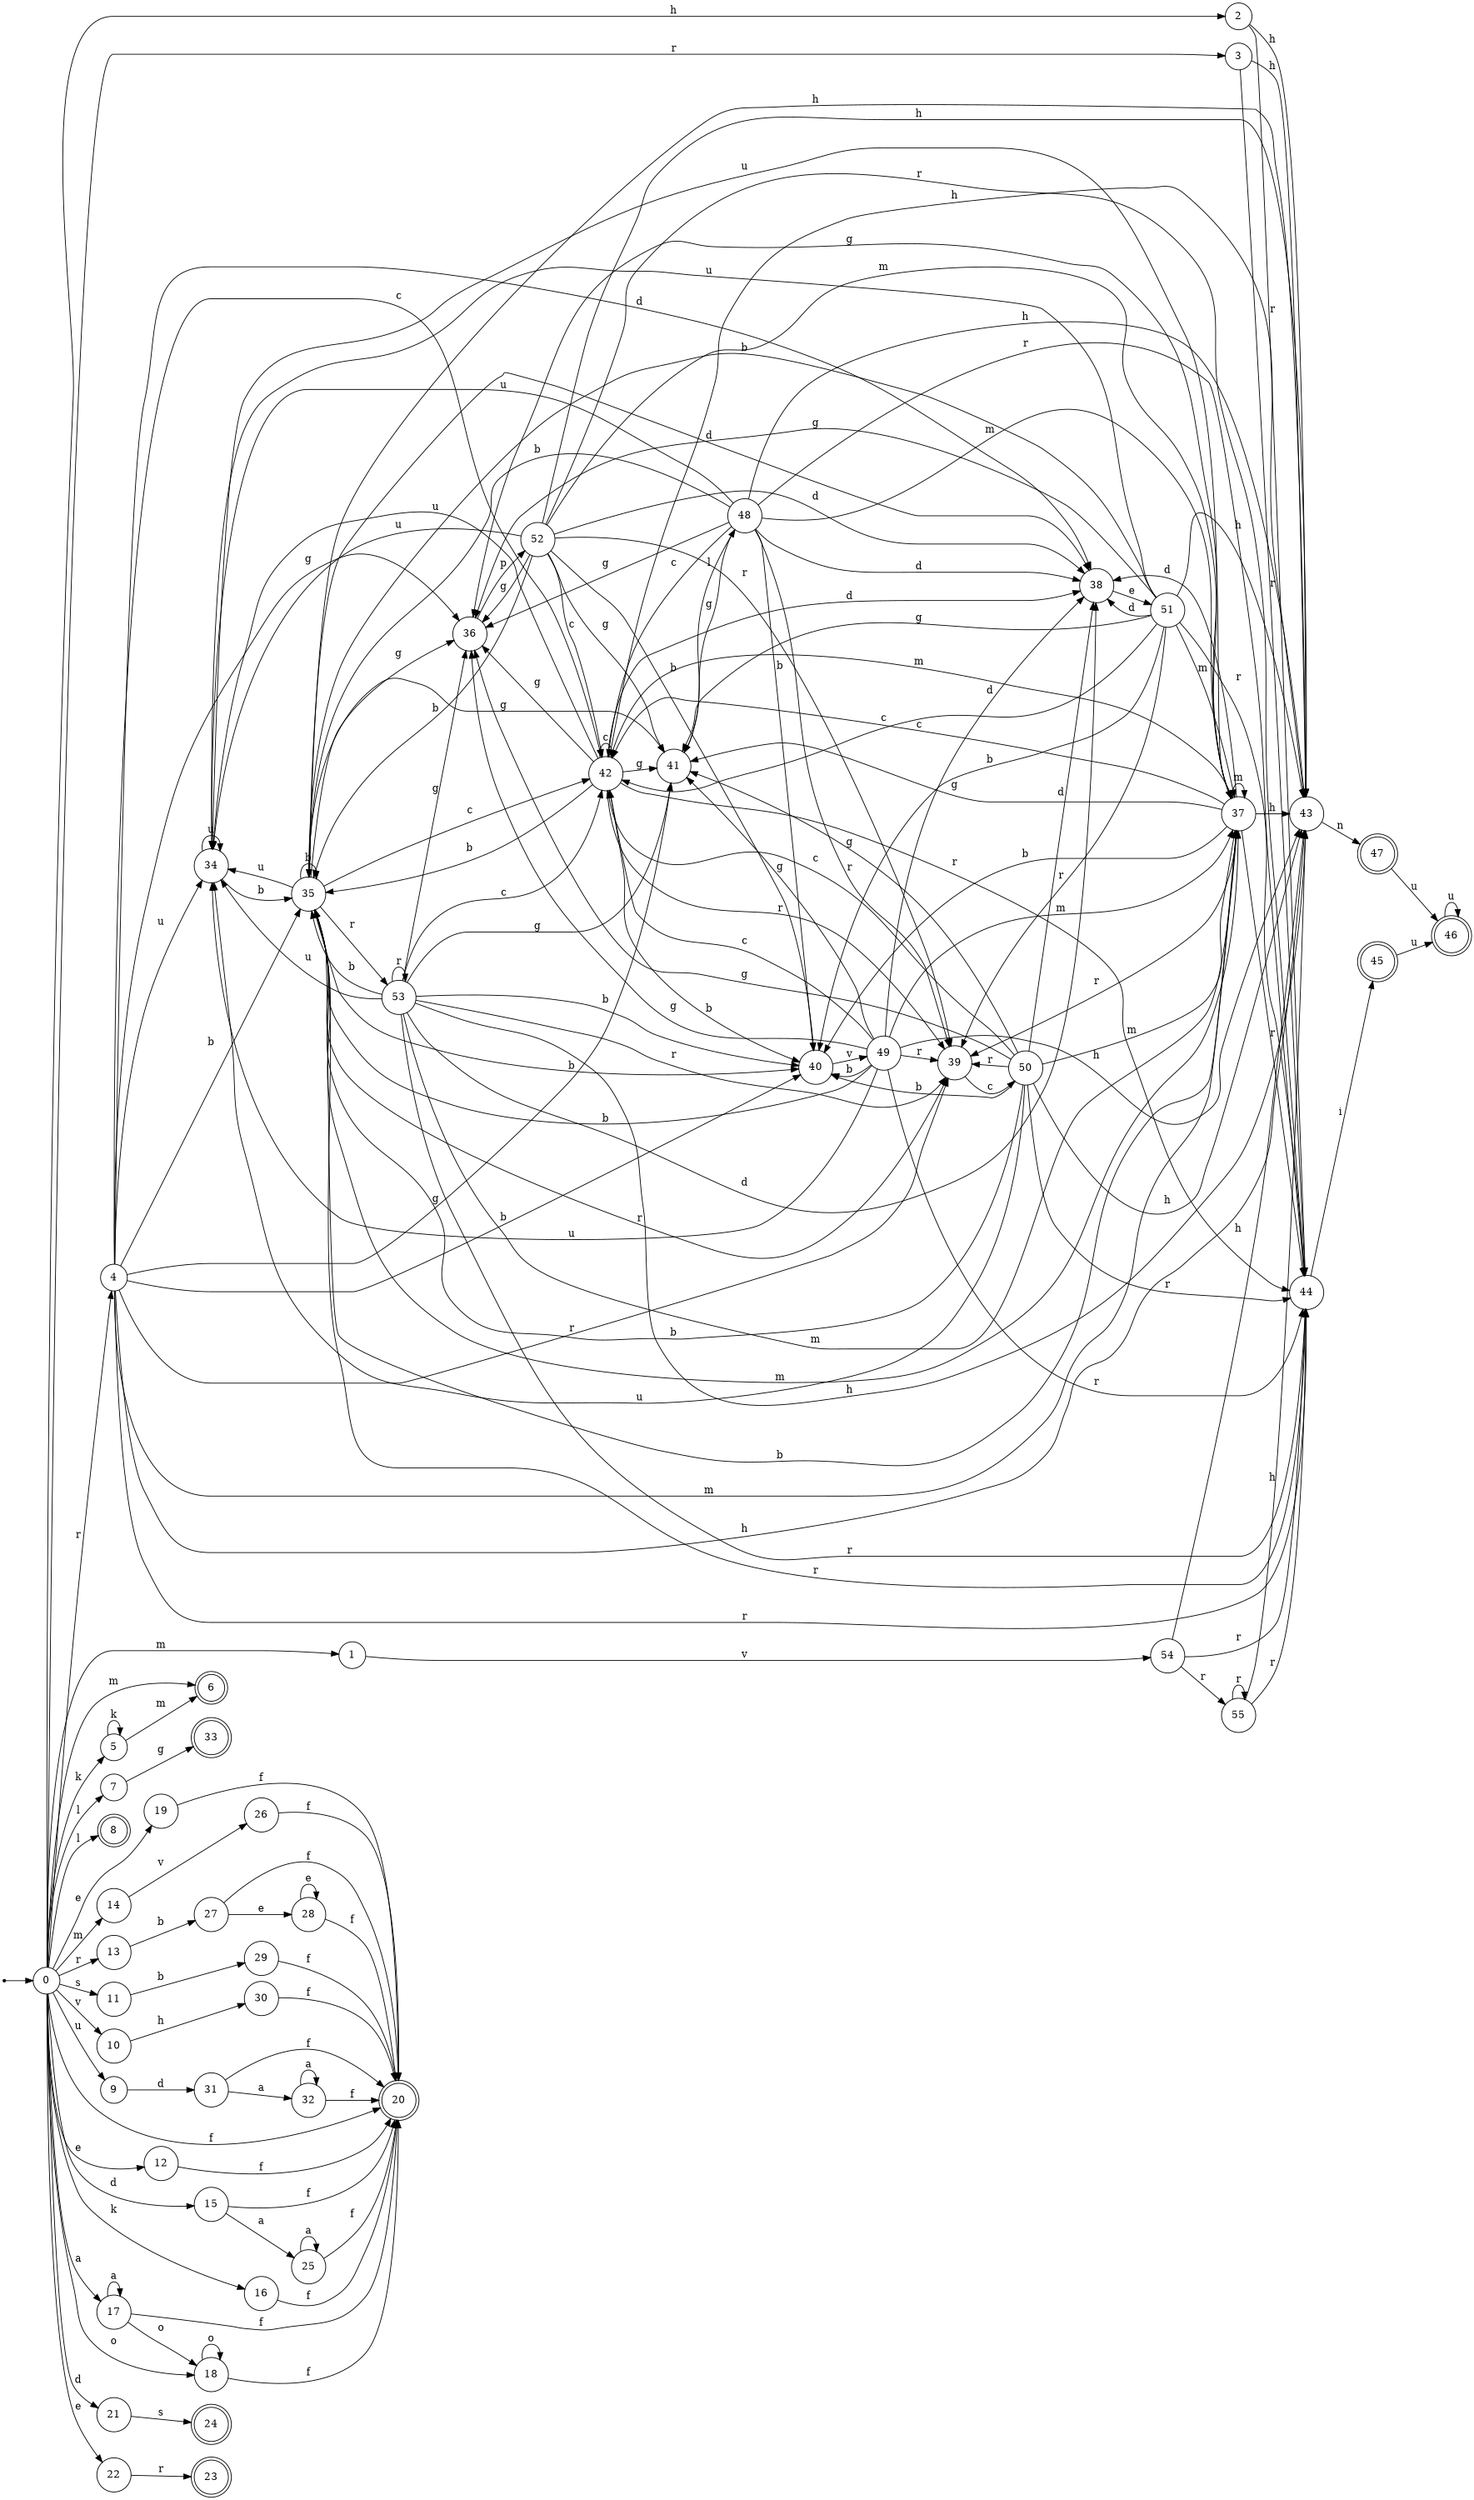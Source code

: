 digraph finite_state_machine {
rankdir=LR;
size="20,20";
node [shape = point]; "dummy0"
node [shape = circle]; "0";
"dummy0" -> "0";
node [shape = circle]; "1";
node [shape = circle]; "2";
node [shape = circle]; "3";
node [shape = circle]; "4";
node [shape = circle]; "5";
node [shape = doublecircle]; "6";node [shape = circle]; "7";
node [shape = doublecircle]; "8";node [shape = circle]; "9";
node [shape = circle]; "10";
node [shape = circle]; "11";
node [shape = circle]; "12";
node [shape = circle]; "13";
node [shape = circle]; "14";
node [shape = circle]; "15";
node [shape = circle]; "16";
node [shape = circle]; "17";
node [shape = circle]; "18";
node [shape = circle]; "19";
node [shape = doublecircle]; "20";node [shape = circle]; "21";
node [shape = circle]; "22";
node [shape = doublecircle]; "23";node [shape = doublecircle]; "24";node [shape = circle]; "25";
node [shape = circle]; "26";
node [shape = circle]; "27";
node [shape = circle]; "28";
node [shape = circle]; "29";
node [shape = circle]; "30";
node [shape = circle]; "31";
node [shape = circle]; "32";
node [shape = doublecircle]; "33";node [shape = circle]; "34";
node [shape = circle]; "35";
node [shape = circle]; "36";
node [shape = circle]; "37";
node [shape = circle]; "38";
node [shape = circle]; "39";
node [shape = circle]; "40";
node [shape = circle]; "41";
node [shape = circle]; "42";
node [shape = circle]; "43";
node [shape = circle]; "44";
node [shape = doublecircle]; "45";node [shape = doublecircle]; "46";node [shape = doublecircle]; "47";node [shape = circle]; "48";
node [shape = circle]; "49";
node [shape = circle]; "50";
node [shape = circle]; "51";
node [shape = circle]; "52";
node [shape = circle]; "53";
node [shape = circle]; "54";
node [shape = circle]; "55";
"0" -> "1" [label = "m"];
 "0" -> "6" [label = "m"];
 "0" -> "14" [label = "m"];
 "0" -> "2" [label = "h"];
 "0" -> "3" [label = "r"];
 "0" -> "4" [label = "r"];
 "0" -> "13" [label = "r"];
 "0" -> "16" [label = "k"];
 "0" -> "5" [label = "k"];
 "0" -> "8" [label = "l"];
 "0" -> "7" [label = "l"];
 "0" -> "9" [label = "u"];
 "0" -> "10" [label = "v"];
 "0" -> "11" [label = "s"];
 "0" -> "19" [label = "e"];
 "0" -> "12" [label = "e"];
 "0" -> "22" [label = "e"];
 "0" -> "21" [label = "d"];
 "0" -> "15" [label = "d"];
 "0" -> "17" [label = "a"];
 "0" -> "18" [label = "o"];
 "0" -> "20" [label = "f"];
 "22" -> "23" [label = "r"];
 "21" -> "24" [label = "s"];
 "19" -> "20" [label = "f"];
 "18" -> "18" [label = "o"];
 "18" -> "20" [label = "f"];
 "17" -> "17" [label = "a"];
 "17" -> "18" [label = "o"];
 "17" -> "20" [label = "f"];
 "16" -> "20" [label = "f"];
 "15" -> "25" [label = "a"];
 "15" -> "20" [label = "f"];
 "25" -> "25" [label = "a"];
 "25" -> "20" [label = "f"];
 "14" -> "26" [label = "v"];
 "26" -> "20" [label = "f"];
 "13" -> "27" [label = "b"];
 "27" -> "28" [label = "e"];
 "27" -> "20" [label = "f"];
 "28" -> "28" [label = "e"];
 "28" -> "20" [label = "f"];
 "12" -> "20" [label = "f"];
 "11" -> "29" [label = "b"];
 "29" -> "20" [label = "f"];
 "10" -> "30" [label = "h"];
 "30" -> "20" [label = "f"];
 "9" -> "31" [label = "d"];
 "31" -> "32" [label = "a"];
 "31" -> "20" [label = "f"];
 "32" -> "32" [label = "a"];
 "32" -> "20" [label = "f"];
 "7" -> "33" [label = "g"];
 "5" -> "5" [label = "k"];
 "5" -> "6" [label = "m"];
 "4" -> "34" [label = "u"];
 "4" -> "40" [label = "b"];
 "4" -> "35" [label = "b"];
 "4" -> "41" [label = "g"];
 "4" -> "36" [label = "g"];
 "4" -> "37" [label = "m"];
 "4" -> "38" [label = "d"];
 "4" -> "44" [label = "r"];
 "4" -> "39" [label = "r"];
 "4" -> "42" [label = "c"];
 "4" -> "43" [label = "h"];
 "44" -> "45" [label = "i"];
 "45" -> "46" [label = "u"];
 "46" -> "46" [label = "u"];
 "43" -> "47" [label = "n"];
 "47" -> "46" [label = "u"];
 "42" -> "42" [label = "c"];
 "42" -> "34" [label = "u"];
 "42" -> "40" [label = "b"];
 "42" -> "35" [label = "b"];
 "42" -> "41" [label = "g"];
 "42" -> "36" [label = "g"];
 "42" -> "37" [label = "m"];
 "42" -> "38" [label = "d"];
 "42" -> "44" [label = "r"];
 "42" -> "39" [label = "r"];
 "42" -> "43" [label = "h"];
 "41" -> "48" [label = "l"];
 "48" -> "41" [label = "g"];
 "48" -> "36" [label = "g"];
 "48" -> "34" [label = "u"];
 "48" -> "40" [label = "b"];
 "48" -> "35" [label = "b"];
 "48" -> "37" [label = "m"];
 "48" -> "38" [label = "d"];
 "48" -> "44" [label = "r"];
 "48" -> "39" [label = "r"];
 "48" -> "42" [label = "c"];
 "48" -> "43" [label = "h"];
 "40" -> "49" [label = "v"];
 "49" -> "40" [label = "b"];
 "49" -> "35" [label = "b"];
 "49" -> "34" [label = "u"];
 "49" -> "41" [label = "g"];
 "49" -> "36" [label = "g"];
 "49" -> "37" [label = "m"];
 "49" -> "38" [label = "d"];
 "49" -> "44" [label = "r"];
 "49" -> "39" [label = "r"];
 "49" -> "42" [label = "c"];
 "49" -> "43" [label = "h"];
 "39" -> "50" [label = "c"];
 "50" -> "44" [label = "r"];
 "50" -> "39" [label = "r"];
 "50" -> "34" [label = "u"];
 "50" -> "40" [label = "b"];
 "50" -> "35" [label = "b"];
 "50" -> "41" [label = "g"];
 "50" -> "36" [label = "g"];
 "50" -> "37" [label = "m"];
 "50" -> "38" [label = "d"];
 "50" -> "42" [label = "c"];
 "50" -> "43" [label = "h"];
 "38" -> "51" [label = "e"];
 "51" -> "38" [label = "d"];
 "51" -> "34" [label = "u"];
 "51" -> "40" [label = "b"];
 "51" -> "35" [label = "b"];
 "51" -> "41" [label = "g"];
 "51" -> "36" [label = "g"];
 "51" -> "37" [label = "m"];
 "51" -> "44" [label = "r"];
 "51" -> "39" [label = "r"];
 "51" -> "42" [label = "c"];
 "51" -> "43" [label = "h"];
 "37" -> "37" [label = "m"];
 "37" -> "34" [label = "u"];
 "37" -> "40" [label = "b"];
 "37" -> "35" [label = "b"];
 "37" -> "41" [label = "g"];
 "37" -> "36" [label = "g"];
 "37" -> "38" [label = "d"];
 "37" -> "44" [label = "r"];
 "37" -> "39" [label = "r"];
 "37" -> "42" [label = "c"];
 "37" -> "43" [label = "h"];
 "36" -> "52" [label = "p"];
 "52" -> "41" [label = "g"];
 "52" -> "36" [label = "g"];
 "52" -> "34" [label = "u"];
 "52" -> "40" [label = "b"];
 "52" -> "35" [label = "b"];
 "52" -> "37" [label = "m"];
 "52" -> "38" [label = "d"];
 "52" -> "44" [label = "r"];
 "52" -> "39" [label = "r"];
 "52" -> "42" [label = "c"];
 "52" -> "43" [label = "h"];
 "35" -> "40" [label = "b"];
 "35" -> "35" [label = "b"];
 "35" -> "34" [label = "u"];
 "35" -> "44" [label = "r"];
 "35" -> "53" [label = "r"];
 "35" -> "39" [label = "r"];
 "35" -> "41" [label = "g"];
 "35" -> "36" [label = "g"];
 "35" -> "37" [label = "m"];
 "35" -> "38" [label = "d"];
 "35" -> "42" [label = "c"];
 "35" -> "43" [label = "h"];
 "53" -> "44" [label = "r"];
 "53" -> "53" [label = "r"];
 "53" -> "39" [label = "r"];
 "53" -> "34" [label = "u"];
 "53" -> "40" [label = "b"];
 "53" -> "35" [label = "b"];
 "53" -> "41" [label = "g"];
 "53" -> "36" [label = "g"];
 "53" -> "37" [label = "m"];
 "53" -> "38" [label = "d"];
 "53" -> "42" [label = "c"];
 "53" -> "43" [label = "h"];
 "34" -> "34" [label = "u"];
 "34" -> "35" [label = "b"];
 "3" -> "43" [label = "h"];
 "3" -> "44" [label = "r"];
 "2" -> "43" [label = "h"];
 "2" -> "44" [label = "r"];
 "1" -> "54" [label = "v"];
 "54" -> "44" [label = "r"];
 "54" -> "55" [label = "r"];
 "54" -> "43" [label = "h"];
 "55" -> "44" [label = "r"];
 "55" -> "55" [label = "r"];
 "55" -> "43" [label = "h"];
 }
